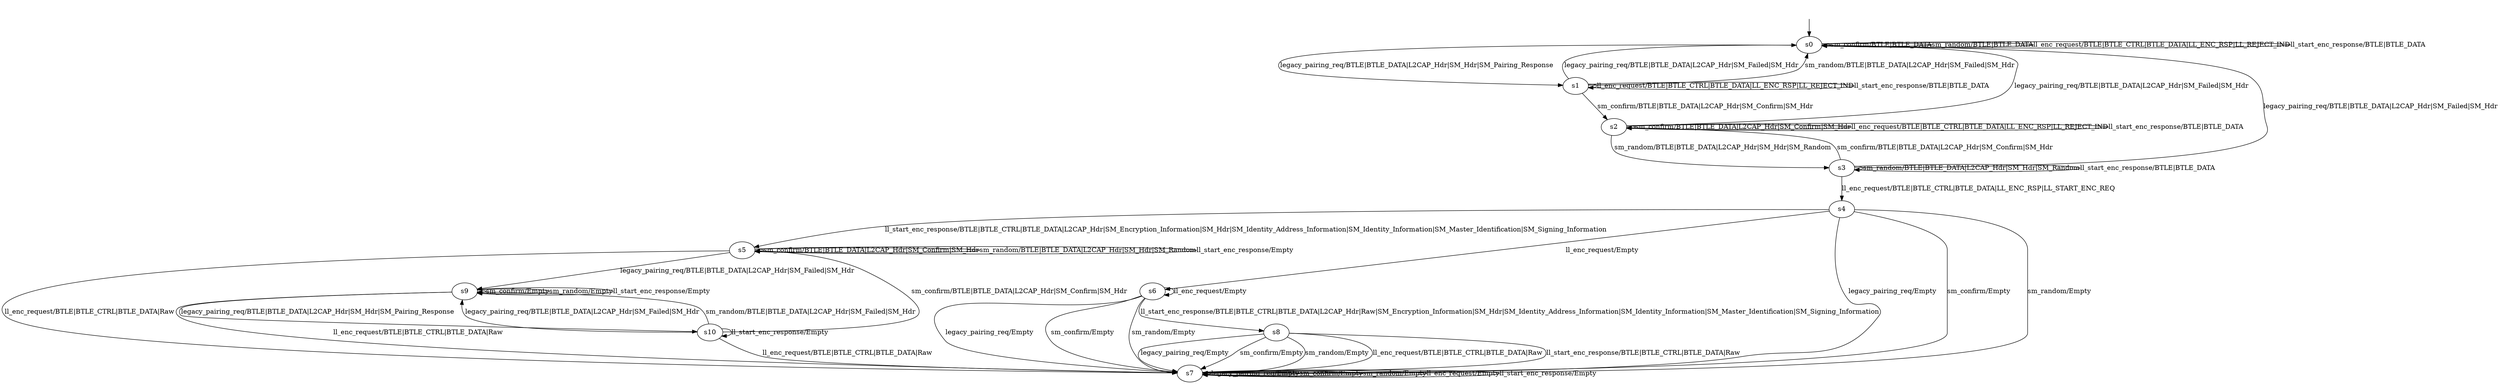 digraph "cc2640r2" {
s0 [label=s0];
s1 [label=s1];
s2 [label=s2];
s3 [label=s3];
s4 [label=s4];
s5 [label=s5];
s6 [label=s6];
s7 [label=s7];
s8 [label=s8];
s9 [label=s9];
s10 [label=s10];
s0 -> s1  [label="legacy_pairing_req/BTLE|BTLE_DATA|L2CAP_Hdr|SM_Hdr|SM_Pairing_Response"];
s0 -> s0  [label="sm_confirm/BTLE|BTLE_DATA"];
s0 -> s0  [label="sm_random/BTLE|BTLE_DATA"];
s0 -> s0  [label="ll_enc_request/BTLE|BTLE_CTRL|BTLE_DATA|LL_ENC_RSP|LL_REJECT_IND"];
s0 -> s0  [label="ll_start_enc_response/BTLE|BTLE_DATA"];
s1 -> s0  [label="legacy_pairing_req/BTLE|BTLE_DATA|L2CAP_Hdr|SM_Failed|SM_Hdr"];
s1 -> s2  [label="sm_confirm/BTLE|BTLE_DATA|L2CAP_Hdr|SM_Confirm|SM_Hdr"];
s1 -> s0  [label="sm_random/BTLE|BTLE_DATA|L2CAP_Hdr|SM_Failed|SM_Hdr"];
s1 -> s1  [label="ll_enc_request/BTLE|BTLE_CTRL|BTLE_DATA|LL_ENC_RSP|LL_REJECT_IND"];
s1 -> s1  [label="ll_start_enc_response/BTLE|BTLE_DATA"];
s2 -> s0  [label="legacy_pairing_req/BTLE|BTLE_DATA|L2CAP_Hdr|SM_Failed|SM_Hdr"];
s2 -> s2  [label="sm_confirm/BTLE|BTLE_DATA|L2CAP_Hdr|SM_Confirm|SM_Hdr"];
s2 -> s3  [label="sm_random/BTLE|BTLE_DATA|L2CAP_Hdr|SM_Hdr|SM_Random"];
s2 -> s2  [label="ll_enc_request/BTLE|BTLE_CTRL|BTLE_DATA|LL_ENC_RSP|LL_REJECT_IND"];
s2 -> s2  [label="ll_start_enc_response/BTLE|BTLE_DATA"];
s3 -> s0  [label="legacy_pairing_req/BTLE|BTLE_DATA|L2CAP_Hdr|SM_Failed|SM_Hdr"];
s3 -> s2  [label="sm_confirm/BTLE|BTLE_DATA|L2CAP_Hdr|SM_Confirm|SM_Hdr"];
s3 -> s3  [label="sm_random/BTLE|BTLE_DATA|L2CAP_Hdr|SM_Hdr|SM_Random"];
s3 -> s4  [label="ll_enc_request/BTLE|BTLE_CTRL|BTLE_DATA|LL_ENC_RSP|LL_START_ENC_REQ"];
s3 -> s3  [label="ll_start_enc_response/BTLE|BTLE_DATA"];
s4 -> s7  [label="legacy_pairing_req/Empty"];
s4 -> s7  [label="sm_confirm/Empty"];
s4 -> s7  [label="sm_random/Empty"];
s4 -> s6  [label="ll_enc_request/Empty"];
s4 -> s5  [label="ll_start_enc_response/BTLE|BTLE_CTRL|BTLE_DATA|L2CAP_Hdr|SM_Encryption_Information|SM_Hdr|SM_Identity_Address_Information|SM_Identity_Information|SM_Master_Identification|SM_Signing_Information"];
s5 -> s9  [label="legacy_pairing_req/BTLE|BTLE_DATA|L2CAP_Hdr|SM_Failed|SM_Hdr"];
s5 -> s5  [label="sm_confirm/BTLE|BTLE_DATA|L2CAP_Hdr|SM_Confirm|SM_Hdr"];
s5 -> s5  [label="sm_random/BTLE|BTLE_DATA|L2CAP_Hdr|SM_Hdr|SM_Random"];
s5 -> s7  [label="ll_enc_request/BTLE|BTLE_CTRL|BTLE_DATA|Raw"];
s5 -> s5  [label="ll_start_enc_response/Empty"];
s6 -> s7  [label="legacy_pairing_req/Empty"];
s6 -> s7  [label="sm_confirm/Empty"];
s6 -> s7  [label="sm_random/Empty"];
s6 -> s6  [label="ll_enc_request/Empty"];
s6 -> s8  [label="ll_start_enc_response/BTLE|BTLE_CTRL|BTLE_DATA|L2CAP_Hdr|Raw|SM_Encryption_Information|SM_Hdr|SM_Identity_Address_Information|SM_Identity_Information|SM_Master_Identification|SM_Signing_Information"];
s7 -> s7  [label="legacy_pairing_req/Empty"];
s7 -> s7  [label="sm_confirm/Empty"];
s7 -> s7  [label="sm_random/Empty"];
s7 -> s7  [label="ll_enc_request/Empty"];
s7 -> s7  [label="ll_start_enc_response/Empty"];
s8 -> s7  [label="legacy_pairing_req/Empty"];
s8 -> s7  [label="sm_confirm/Empty"];
s8 -> s7  [label="sm_random/Empty"];
s8 -> s7  [label="ll_enc_request/BTLE|BTLE_CTRL|BTLE_DATA|Raw"];
s8 -> s7  [label="ll_start_enc_response/BTLE|BTLE_CTRL|BTLE_DATA|Raw"];
s9 -> s10  [label="legacy_pairing_req/BTLE|BTLE_DATA|L2CAP_Hdr|SM_Hdr|SM_Pairing_Response"];
s9 -> s9  [label="sm_confirm/Empty"];
s9 -> s9  [label="sm_random/Empty"];
s9 -> s7  [label="ll_enc_request/BTLE|BTLE_CTRL|BTLE_DATA|Raw"];
s9 -> s9  [label="ll_start_enc_response/Empty"];
s10 -> s9  [label="legacy_pairing_req/BTLE|BTLE_DATA|L2CAP_Hdr|SM_Failed|SM_Hdr"];
s10 -> s5  [label="sm_confirm/BTLE|BTLE_DATA|L2CAP_Hdr|SM_Confirm|SM_Hdr"];
s10 -> s9  [label="sm_random/BTLE|BTLE_DATA|L2CAP_Hdr|SM_Failed|SM_Hdr"];
s10 -> s7  [label="ll_enc_request/BTLE|BTLE_CTRL|BTLE_DATA|Raw"];
s10 -> s10  [label="ll_start_enc_response/Empty"];
__start0 [label="", shape=none];
__start0 -> s0  [label=""];
}
